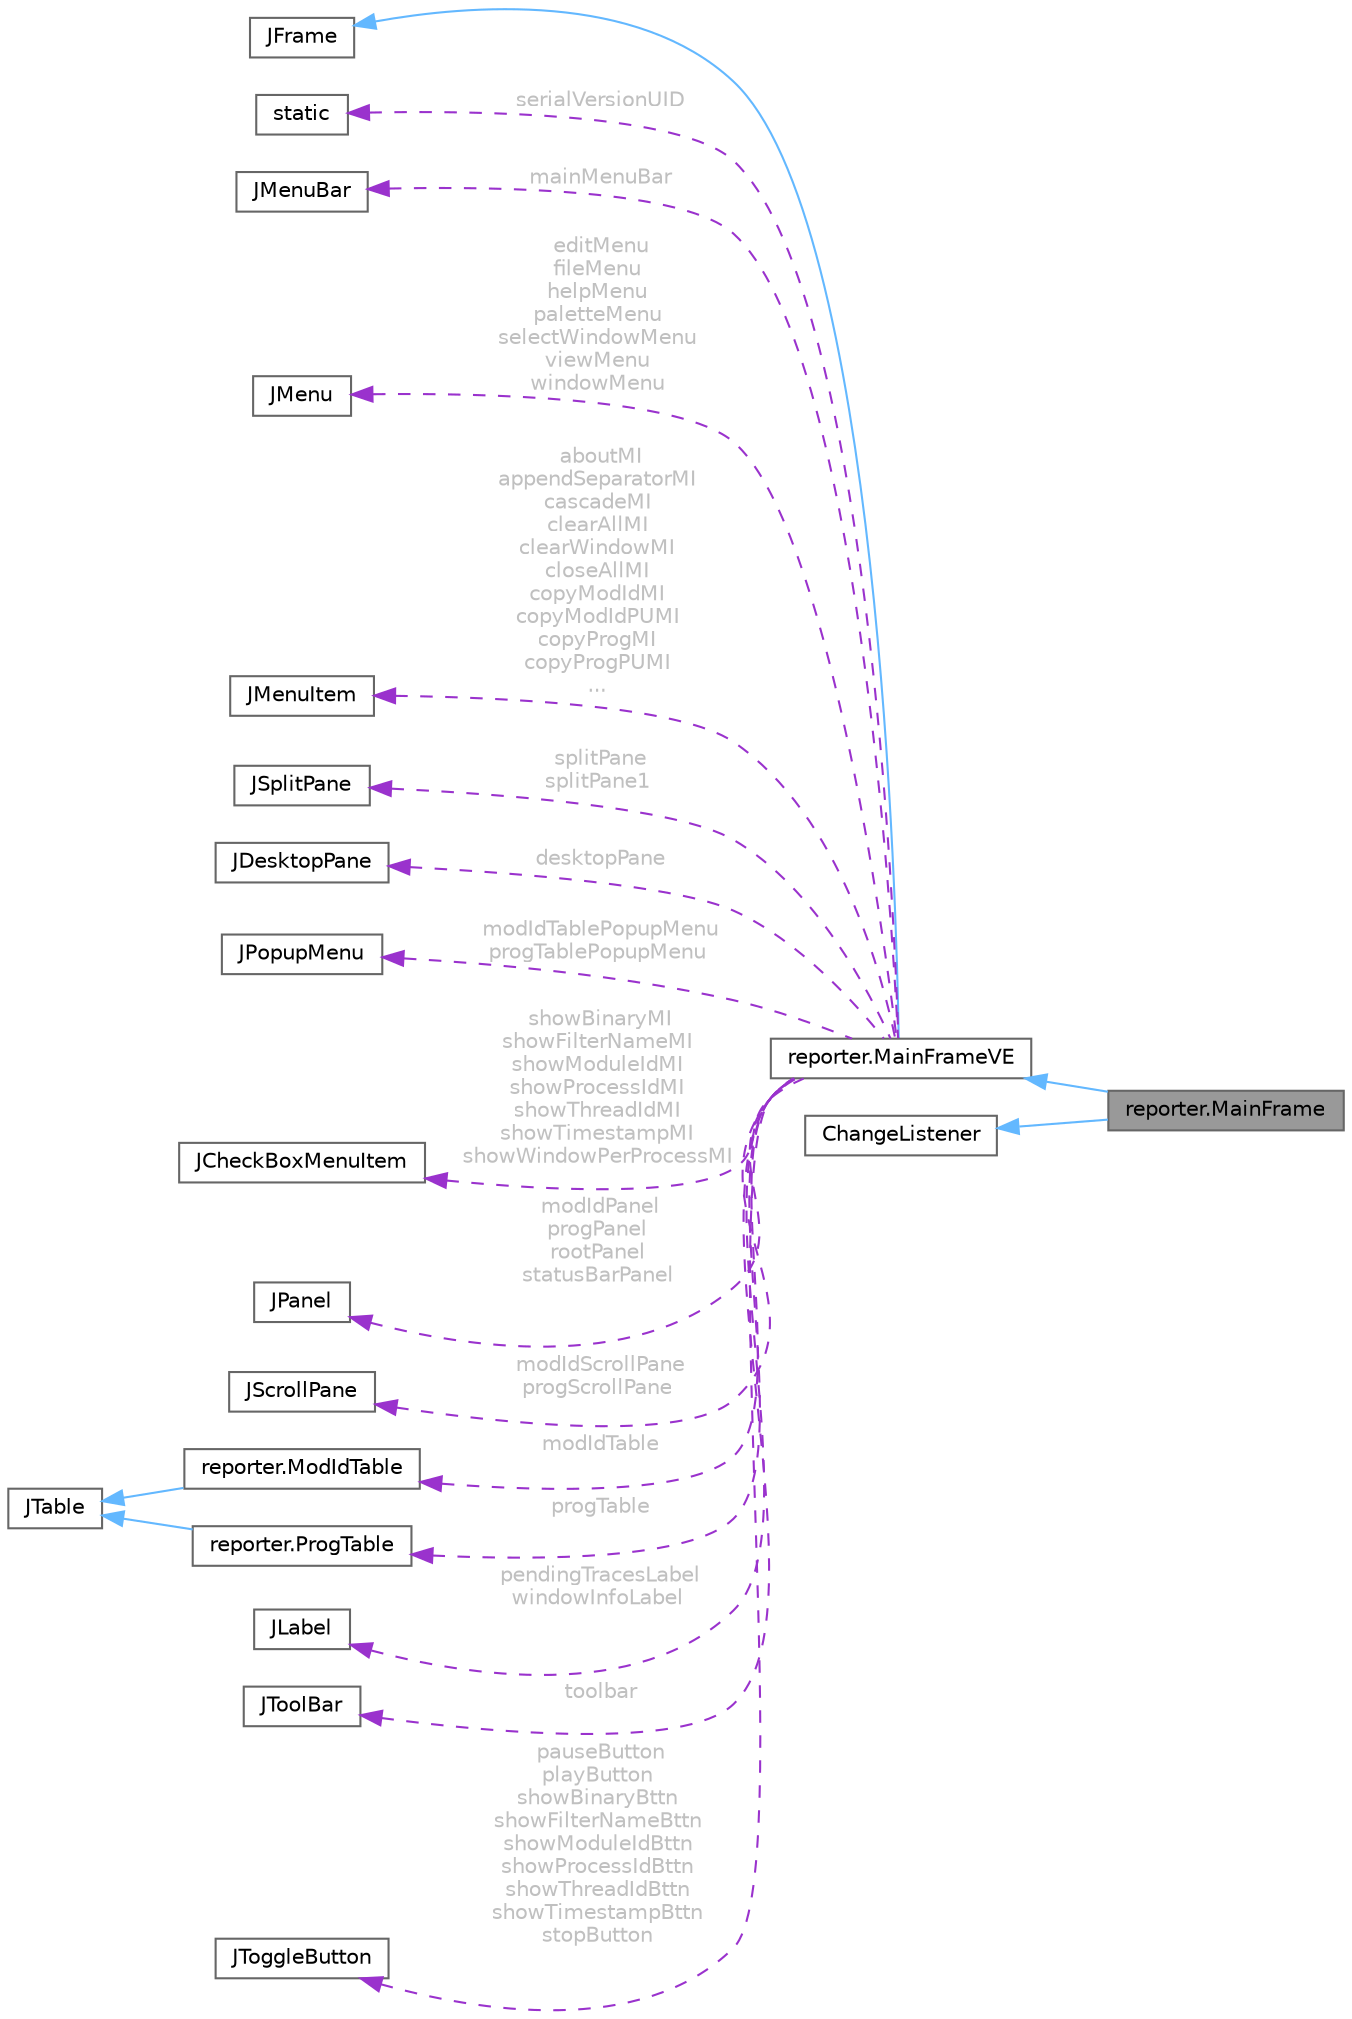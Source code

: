 digraph "reporter.MainFrame"
{
 // LATEX_PDF_SIZE
  bgcolor="transparent";
  edge [fontname=Helvetica,fontsize=10,labelfontname=Helvetica,labelfontsize=10];
  node [fontname=Helvetica,fontsize=10,shape=box,height=0.2,width=0.4];
  rankdir="LR";
  Node1 [id="Node000001",label="reporter.MainFrame",height=0.2,width=0.4,color="gray40", fillcolor="grey60", style="filled", fontcolor="black",tooltip=" "];
  Node2 -> Node1 [id="edge1_Node000001_Node000002",dir="back",color="steelblue1",style="solid",tooltip=" "];
  Node2 [id="Node000002",label="reporter.MainFrameVE",height=0.2,width=0.4,color="gray40", fillcolor="white", style="filled",URL="$classreporter_1_1_main_frame_v_e.html",tooltip=" "];
  Node3 -> Node2 [id="edge2_Node000002_Node000003",dir="back",color="steelblue1",style="solid",tooltip=" "];
  Node3 [id="Node000003",label="JFrame",height=0.2,width=0.4,color="gray40", fillcolor="white", style="filled",tooltip=" "];
  Node4 -> Node2 [id="edge3_Node000002_Node000004",dir="back",color="darkorchid3",style="dashed",tooltip=" ",label=" serialVersionUID",fontcolor="grey" ];
  Node4 [id="Node000004",label="static",height=0.2,width=0.4,color="gray40", fillcolor="white", style="filled",tooltip=" "];
  Node5 -> Node2 [id="edge4_Node000002_Node000005",dir="back",color="darkorchid3",style="dashed",tooltip=" ",label=" mainMenuBar",fontcolor="grey" ];
  Node5 [id="Node000005",label="JMenuBar",height=0.2,width=0.4,color="gray40", fillcolor="white", style="filled",tooltip=" "];
  Node6 -> Node2 [id="edge5_Node000002_Node000006",dir="back",color="darkorchid3",style="dashed",tooltip=" ",label=" editMenu\nfileMenu\nhelpMenu\npaletteMenu\nselectWindowMenu\nviewMenu\nwindowMenu",fontcolor="grey" ];
  Node6 [id="Node000006",label="JMenu",height=0.2,width=0.4,color="gray40", fillcolor="white", style="filled",tooltip=" "];
  Node7 -> Node2 [id="edge6_Node000002_Node000007",dir="back",color="darkorchid3",style="dashed",tooltip=" ",label=" aboutMI\nappendSeparatorMI\ncascadeMI\nclearAllMI\nclearWindowMI\ncloseAllMI\ncopyModIdMI\ncopyModIdPUMI\ncopyProgMI\ncopyProgPUMI\n...",fontcolor="grey" ];
  Node7 [id="Node000007",label="JMenuItem",height=0.2,width=0.4,color="gray40", fillcolor="white", style="filled",tooltip=" "];
  Node8 -> Node2 [id="edge7_Node000002_Node000008",dir="back",color="darkorchid3",style="dashed",tooltip=" ",label=" splitPane\nsplitPane1",fontcolor="grey" ];
  Node8 [id="Node000008",label="JSplitPane",height=0.2,width=0.4,color="gray40", fillcolor="white", style="filled",tooltip=" "];
  Node9 -> Node2 [id="edge8_Node000002_Node000009",dir="back",color="darkorchid3",style="dashed",tooltip=" ",label=" desktopPane",fontcolor="grey" ];
  Node9 [id="Node000009",label="JDesktopPane",height=0.2,width=0.4,color="gray40", fillcolor="white", style="filled",tooltip=" "];
  Node10 -> Node2 [id="edge9_Node000002_Node000010",dir="back",color="darkorchid3",style="dashed",tooltip=" ",label=" modIdTablePopupMenu\nprogTablePopupMenu",fontcolor="grey" ];
  Node10 [id="Node000010",label="JPopupMenu",height=0.2,width=0.4,color="gray40", fillcolor="white", style="filled",tooltip=" "];
  Node11 -> Node2 [id="edge10_Node000002_Node000011",dir="back",color="darkorchid3",style="dashed",tooltip=" ",label=" showBinaryMI\nshowFilterNameMI\nshowModuleIdMI\nshowProcessIdMI\nshowThreadIdMI\nshowTimestampMI\nshowWindowPerProcessMI",fontcolor="grey" ];
  Node11 [id="Node000011",label="JCheckBoxMenuItem",height=0.2,width=0.4,color="gray40", fillcolor="white", style="filled",tooltip=" "];
  Node12 -> Node2 [id="edge11_Node000002_Node000012",dir="back",color="darkorchid3",style="dashed",tooltip=" ",label=" modIdPanel\nprogPanel\nrootPanel\nstatusBarPanel",fontcolor="grey" ];
  Node12 [id="Node000012",label="JPanel",height=0.2,width=0.4,color="gray40", fillcolor="white", style="filled",tooltip=" "];
  Node13 -> Node2 [id="edge12_Node000002_Node000013",dir="back",color="darkorchid3",style="dashed",tooltip=" ",label=" modIdScrollPane\nprogScrollPane",fontcolor="grey" ];
  Node13 [id="Node000013",label="JScrollPane",height=0.2,width=0.4,color="gray40", fillcolor="white", style="filled",tooltip=" "];
  Node14 -> Node2 [id="edge13_Node000002_Node000014",dir="back",color="darkorchid3",style="dashed",tooltip=" ",label=" modIdTable",fontcolor="grey" ];
  Node14 [id="Node000014",label="reporter.ModIdTable",height=0.2,width=0.4,color="gray40", fillcolor="white", style="filled",URL="$classreporter_1_1_mod_id_table.html",tooltip=" "];
  Node15 -> Node14 [id="edge14_Node000014_Node000015",dir="back",color="steelblue1",style="solid",tooltip=" "];
  Node15 [id="Node000015",label="JTable",height=0.2,width=0.4,color="gray40", fillcolor="white", style="filled",tooltip=" "];
  Node16 -> Node2 [id="edge15_Node000002_Node000016",dir="back",color="darkorchid3",style="dashed",tooltip=" ",label=" progTable",fontcolor="grey" ];
  Node16 [id="Node000016",label="reporter.ProgTable",height=0.2,width=0.4,color="gray40", fillcolor="white", style="filled",URL="$classreporter_1_1_prog_table.html",tooltip=" "];
  Node15 -> Node16 [id="edge16_Node000016_Node000015",dir="back",color="steelblue1",style="solid",tooltip=" "];
  Node17 -> Node2 [id="edge17_Node000002_Node000017",dir="back",color="darkorchid3",style="dashed",tooltip=" ",label=" pendingTracesLabel\nwindowInfoLabel",fontcolor="grey" ];
  Node17 [id="Node000017",label="JLabel",height=0.2,width=0.4,color="gray40", fillcolor="white", style="filled",tooltip=" "];
  Node18 -> Node2 [id="edge18_Node000002_Node000018",dir="back",color="darkorchid3",style="dashed",tooltip=" ",label=" toolbar",fontcolor="grey" ];
  Node18 [id="Node000018",label="JToolBar",height=0.2,width=0.4,color="gray40", fillcolor="white", style="filled",tooltip=" "];
  Node19 -> Node2 [id="edge19_Node000002_Node000019",dir="back",color="darkorchid3",style="dashed",tooltip=" ",label=" pauseButton\nplayButton\nshowBinaryBttn\nshowFilterNameBttn\nshowModuleIdBttn\nshowProcessIdBttn\nshowThreadIdBttn\nshowTimestampBttn\nstopButton",fontcolor="grey" ];
  Node19 [id="Node000019",label="JToggleButton",height=0.2,width=0.4,color="gray40", fillcolor="white", style="filled",tooltip=" "];
  Node20 -> Node1 [id="edge20_Node000001_Node000020",dir="back",color="steelblue1",style="solid",tooltip=" "];
  Node20 [id="Node000020",label="ChangeListener",height=0.2,width=0.4,color="gray40", fillcolor="white", style="filled",tooltip=" "];
}
